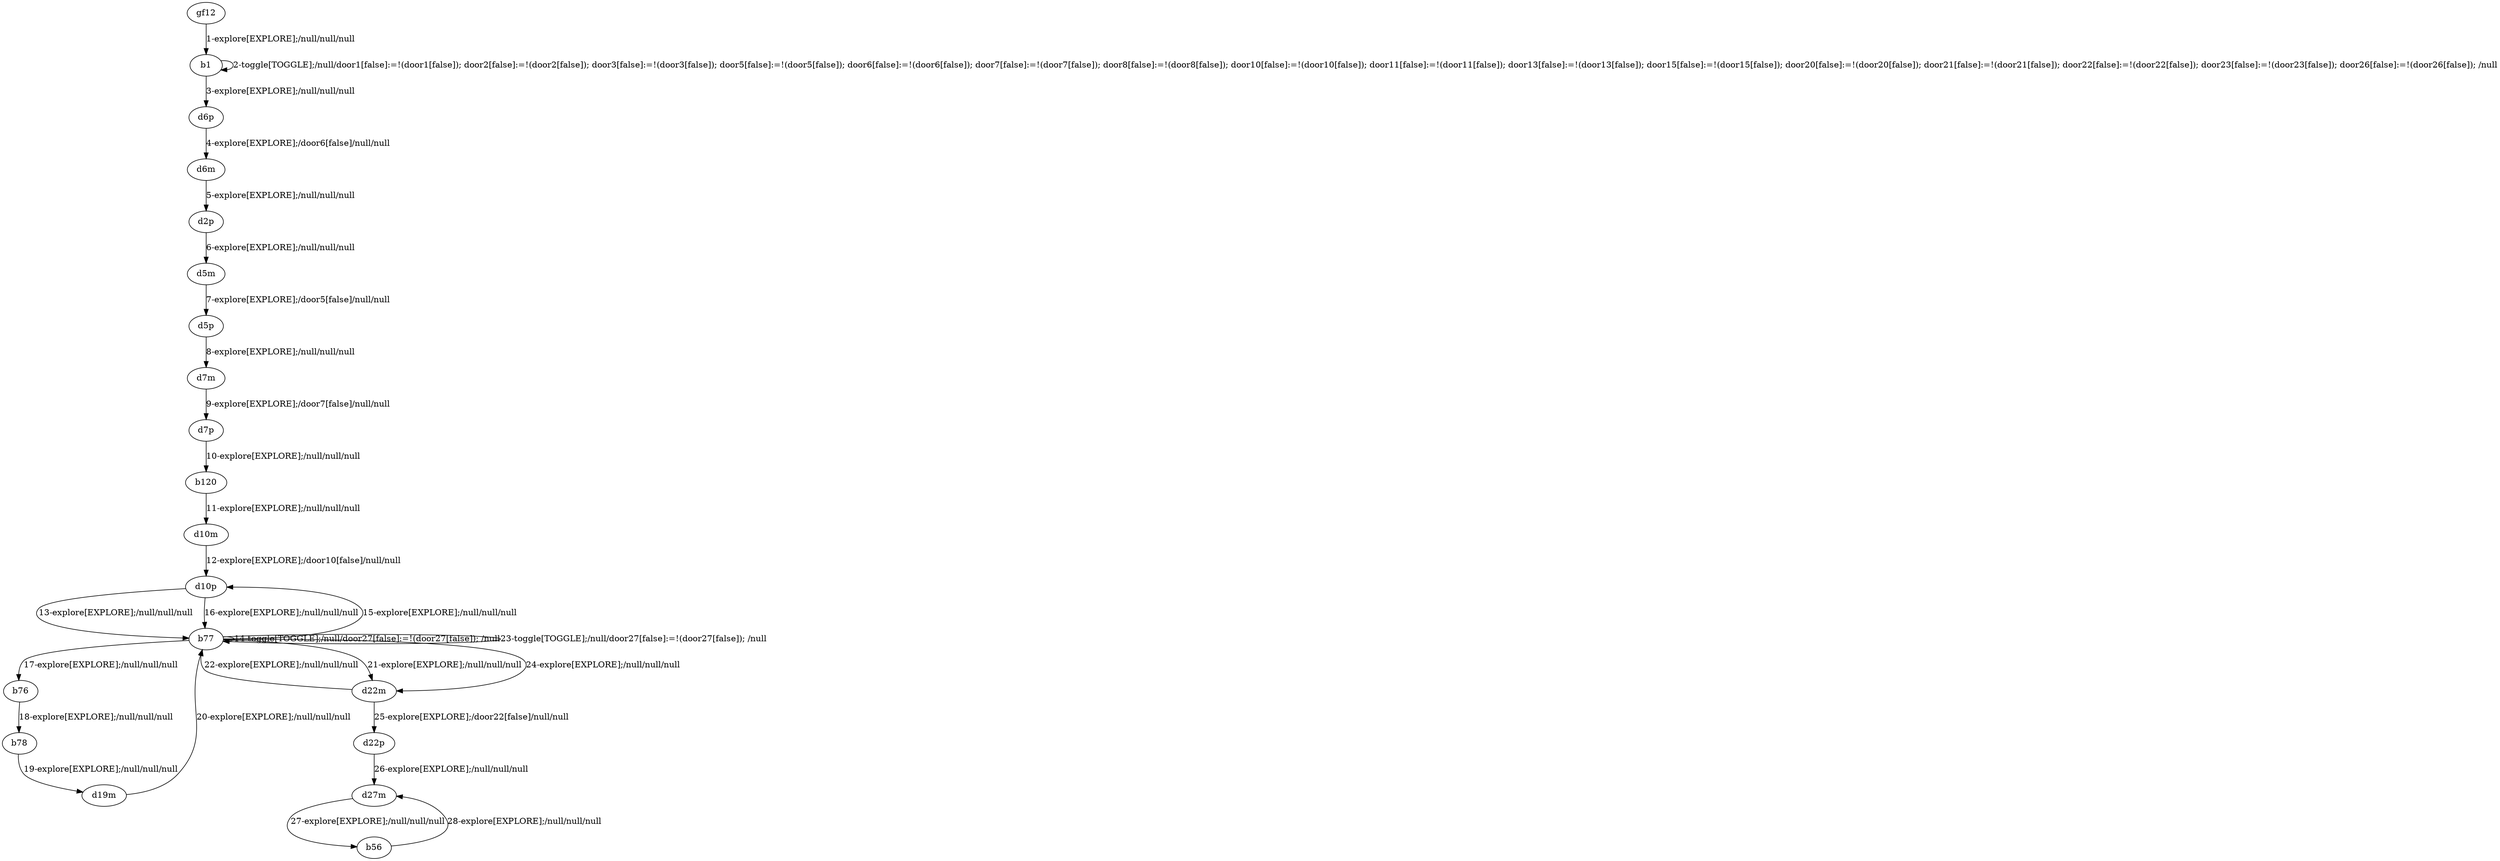 # Total number of goals covered by this test: 6
# b77 --> b77
# b77 --> b76
# d19m --> b77
# d22p --> d27m
# d22m --> b77
# b77 --> d22m

digraph g {
"gf12" -> "b1" [label = "1-explore[EXPLORE];/null/null/null"];
"b1" -> "b1" [label = "2-toggle[TOGGLE];/null/door1[false]:=!(door1[false]); door2[false]:=!(door2[false]); door3[false]:=!(door3[false]); door5[false]:=!(door5[false]); door6[false]:=!(door6[false]); door7[false]:=!(door7[false]); door8[false]:=!(door8[false]); door10[false]:=!(door10[false]); door11[false]:=!(door11[false]); door13[false]:=!(door13[false]); door15[false]:=!(door15[false]); door20[false]:=!(door20[false]); door21[false]:=!(door21[false]); door22[false]:=!(door22[false]); door23[false]:=!(door23[false]); door26[false]:=!(door26[false]); /null"];
"b1" -> "d6p" [label = "3-explore[EXPLORE];/null/null/null"];
"d6p" -> "d6m" [label = "4-explore[EXPLORE];/door6[false]/null/null"];
"d6m" -> "d2p" [label = "5-explore[EXPLORE];/null/null/null"];
"d2p" -> "d5m" [label = "6-explore[EXPLORE];/null/null/null"];
"d5m" -> "d5p" [label = "7-explore[EXPLORE];/door5[false]/null/null"];
"d5p" -> "d7m" [label = "8-explore[EXPLORE];/null/null/null"];
"d7m" -> "d7p" [label = "9-explore[EXPLORE];/door7[false]/null/null"];
"d7p" -> "b120" [label = "10-explore[EXPLORE];/null/null/null"];
"b120" -> "d10m" [label = "11-explore[EXPLORE];/null/null/null"];
"d10m" -> "d10p" [label = "12-explore[EXPLORE];/door10[false]/null/null"];
"d10p" -> "b77" [label = "13-explore[EXPLORE];/null/null/null"];
"b77" -> "b77" [label = "14-toggle[TOGGLE];/null/door27[false]:=!(door27[false]); /null"];
"b77" -> "d10p" [label = "15-explore[EXPLORE];/null/null/null"];
"d10p" -> "b77" [label = "16-explore[EXPLORE];/null/null/null"];
"b77" -> "b76" [label = "17-explore[EXPLORE];/null/null/null"];
"b76" -> "b78" [label = "18-explore[EXPLORE];/null/null/null"];
"b78" -> "d19m" [label = "19-explore[EXPLORE];/null/null/null"];
"d19m" -> "b77" [label = "20-explore[EXPLORE];/null/null/null"];
"b77" -> "d22m" [label = "21-explore[EXPLORE];/null/null/null"];
"d22m" -> "b77" [label = "22-explore[EXPLORE];/null/null/null"];
"b77" -> "b77" [label = "23-toggle[TOGGLE];/null/door27[false]:=!(door27[false]); /null"];
"b77" -> "d22m" [label = "24-explore[EXPLORE];/null/null/null"];
"d22m" -> "d22p" [label = "25-explore[EXPLORE];/door22[false]/null/null"];
"d22p" -> "d27m" [label = "26-explore[EXPLORE];/null/null/null"];
"d27m" -> "b56" [label = "27-explore[EXPLORE];/null/null/null"];
"b56" -> "d27m" [label = "28-explore[EXPLORE];/null/null/null"];
}